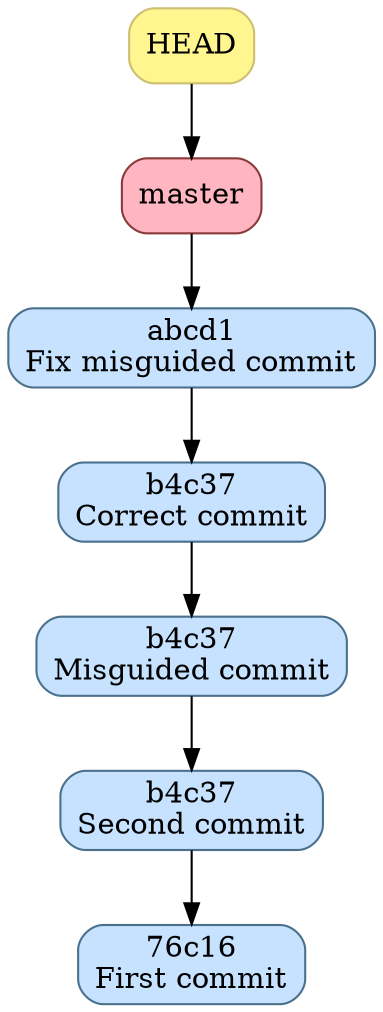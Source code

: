 digraph "git history" {
	"master" [shape="box",style="rounded,filled",color="indianred4", fillcolor="lightpink", label="master"];
	"master" -> "abcd1";
	"HEAD" [shape="box",style="rounded,filled",color="lightgoldenrod3", fillcolor="khaki1", label="HEAD"];
	"HEAD" -> "master";
	"76c16" [shape="box",style="rounded,filled",color="skyblue4", fillcolor="slategray1", label="76c16\nFirst commit"];
	"b4c37" [shape="box",style="rounded,filled",color="skyblue4", fillcolor="slategray1", label="b4c37\nSecond commit"];
	"b4c37" -> "76c16";
	"a380b" [shape="box",style="rounded,filled",color="skyblue4", fillcolor="slategray1", label="b4c37\nMisguided commit"];
	"a380b" -> "b4c37";
	"747bf" [shape="box",style="rounded,filled",color="skyblue4", fillcolor="slategray1", label="b4c37\nCorrect commit"];
	"747bf" -> "a380b";
	"abcd1" [shape="box",style="rounded,filled",color="skyblue4", fillcolor="slategray1", label="abcd1\nFix misguided commit"];
	"abcd1" -> "747bf";
}
